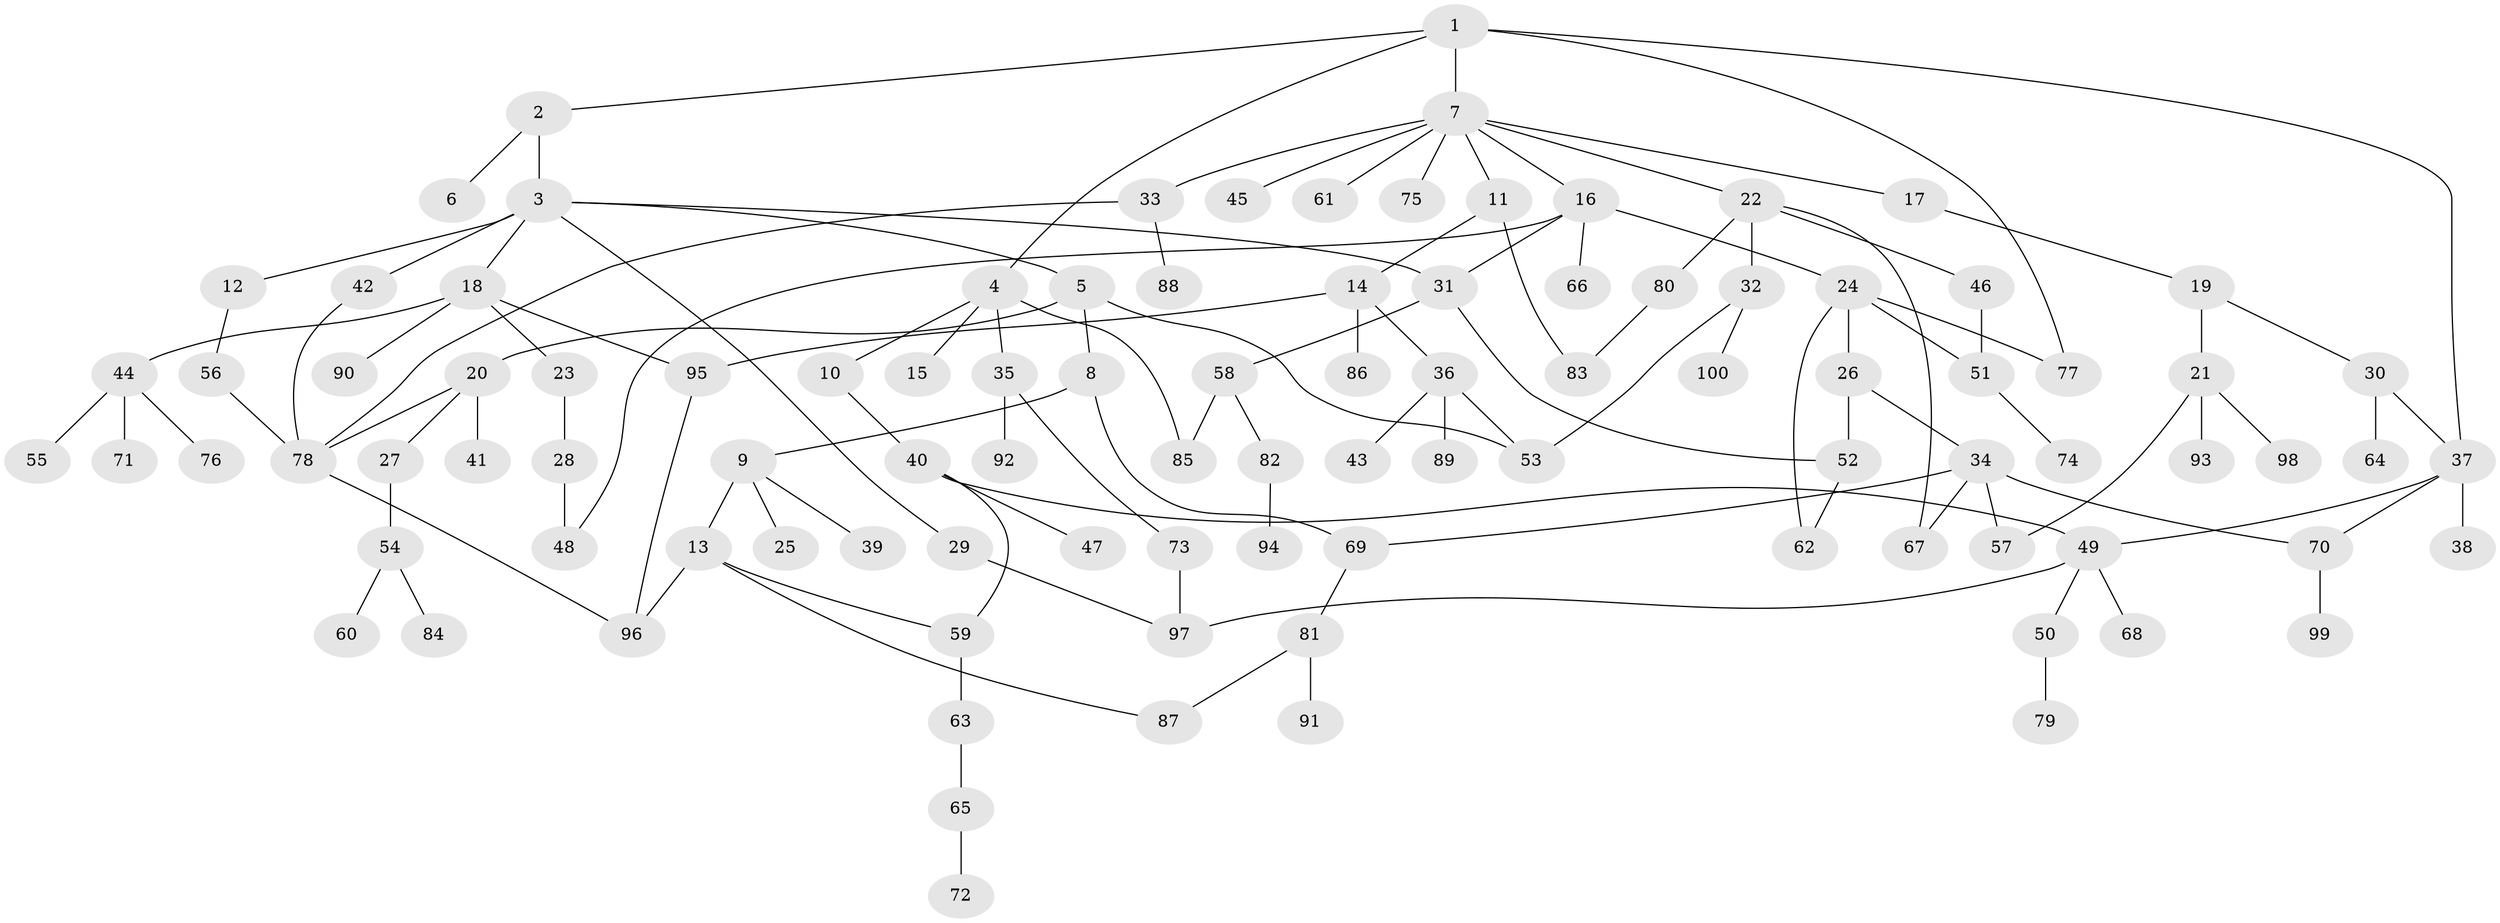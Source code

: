 // Generated by graph-tools (version 1.1) at 2025/54/02/21/25 11:54:43]
// undirected, 100 vertices, 125 edges
graph export_dot {
graph [start="1"]
  node [color=gray90,style=filled];
  1;
  2;
  3;
  4;
  5;
  6;
  7;
  8;
  9;
  10;
  11;
  12;
  13;
  14;
  15;
  16;
  17;
  18;
  19;
  20;
  21;
  22;
  23;
  24;
  25;
  26;
  27;
  28;
  29;
  30;
  31;
  32;
  33;
  34;
  35;
  36;
  37;
  38;
  39;
  40;
  41;
  42;
  43;
  44;
  45;
  46;
  47;
  48;
  49;
  50;
  51;
  52;
  53;
  54;
  55;
  56;
  57;
  58;
  59;
  60;
  61;
  62;
  63;
  64;
  65;
  66;
  67;
  68;
  69;
  70;
  71;
  72;
  73;
  74;
  75;
  76;
  77;
  78;
  79;
  80;
  81;
  82;
  83;
  84;
  85;
  86;
  87;
  88;
  89;
  90;
  91;
  92;
  93;
  94;
  95;
  96;
  97;
  98;
  99;
  100;
  1 -- 2;
  1 -- 4;
  1 -- 7;
  1 -- 37;
  1 -- 77;
  2 -- 3;
  2 -- 6;
  3 -- 5;
  3 -- 12;
  3 -- 18;
  3 -- 29;
  3 -- 31;
  3 -- 42;
  4 -- 10;
  4 -- 15;
  4 -- 35;
  4 -- 85;
  5 -- 8;
  5 -- 20;
  5 -- 53;
  7 -- 11;
  7 -- 16;
  7 -- 17;
  7 -- 22;
  7 -- 33;
  7 -- 45;
  7 -- 61;
  7 -- 75;
  8 -- 9;
  8 -- 69;
  9 -- 13;
  9 -- 25;
  9 -- 39;
  10 -- 40;
  11 -- 14;
  11 -- 83;
  12 -- 56;
  13 -- 59;
  13 -- 87;
  13 -- 96;
  14 -- 36;
  14 -- 86;
  14 -- 95;
  16 -- 24;
  16 -- 48;
  16 -- 66;
  16 -- 31;
  17 -- 19;
  18 -- 23;
  18 -- 44;
  18 -- 90;
  18 -- 95;
  19 -- 21;
  19 -- 30;
  20 -- 27;
  20 -- 41;
  20 -- 78;
  21 -- 93;
  21 -- 98;
  21 -- 57;
  22 -- 32;
  22 -- 46;
  22 -- 80;
  22 -- 67;
  23 -- 28;
  24 -- 26;
  24 -- 51;
  24 -- 77;
  24 -- 62;
  26 -- 34;
  26 -- 52;
  27 -- 54;
  28 -- 48;
  29 -- 97;
  30 -- 37;
  30 -- 64;
  31 -- 52;
  31 -- 58;
  32 -- 100;
  32 -- 53;
  33 -- 88;
  33 -- 78;
  34 -- 57;
  34 -- 67;
  34 -- 69;
  34 -- 70;
  35 -- 73;
  35 -- 92;
  36 -- 43;
  36 -- 53;
  36 -- 89;
  37 -- 38;
  37 -- 49;
  37 -- 70;
  40 -- 47;
  40 -- 49;
  40 -- 59;
  42 -- 78;
  44 -- 55;
  44 -- 71;
  44 -- 76;
  46 -- 51;
  49 -- 50;
  49 -- 68;
  49 -- 97;
  50 -- 79;
  51 -- 74;
  52 -- 62;
  54 -- 60;
  54 -- 84;
  56 -- 78;
  58 -- 82;
  58 -- 85;
  59 -- 63;
  63 -- 65;
  65 -- 72;
  69 -- 81;
  70 -- 99;
  73 -- 97;
  78 -- 96;
  80 -- 83;
  81 -- 91;
  81 -- 87;
  82 -- 94;
  95 -- 96;
}

